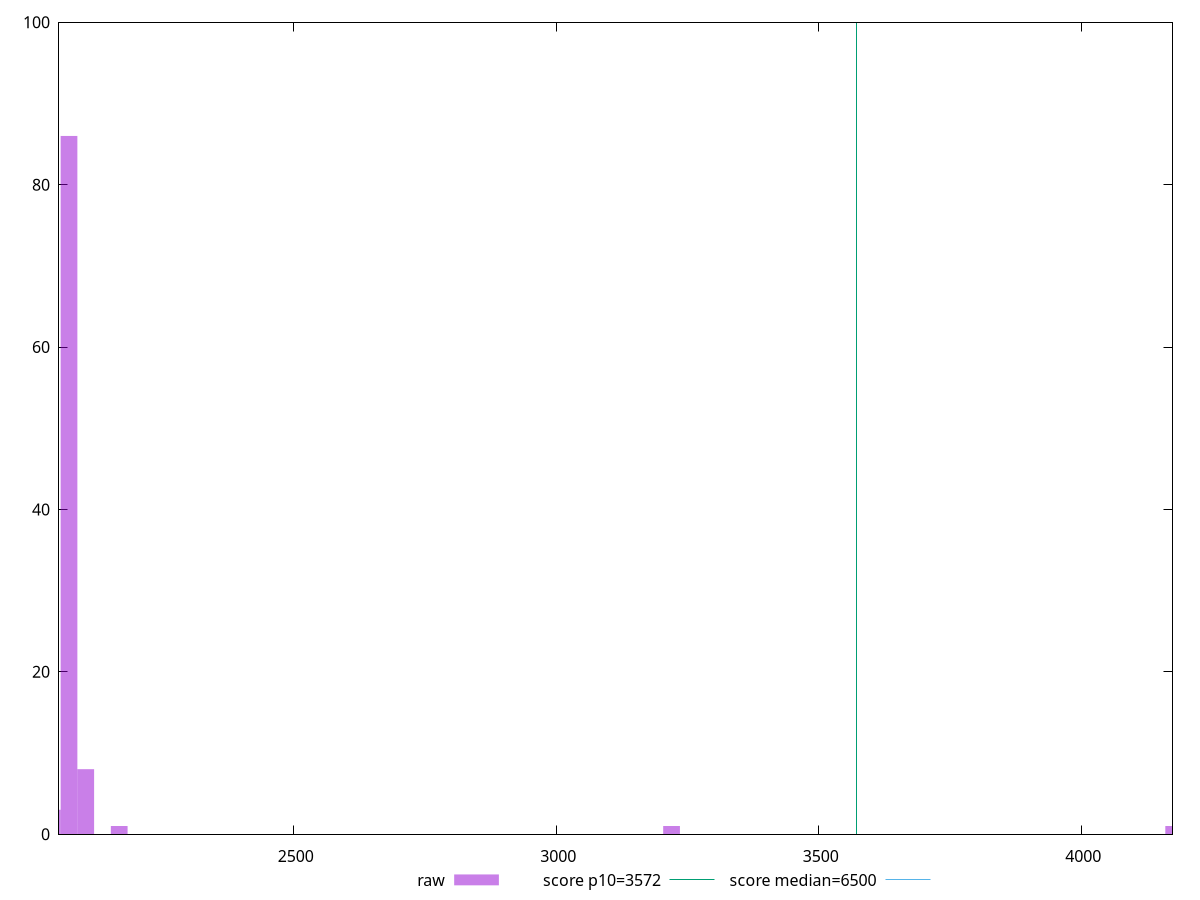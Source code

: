 reset

$raw <<EOF
3219.593945613499 1
2103.8930733711973 8
2072.0159055928457 86
4175.908978964043 1
2167.6474089279004 1
2040.1387378144943 3
EOF

set key outside below
set boxwidth 31.877167778351474
set xrange [2052.973:4173.657]
set yrange [0:100]
set trange [0:100]
set style fill transparent solid 0.5 noborder

set parametric
set terminal svg size 640, 490 enhanced background rgb 'white'
set output "report_00026_2021-02-22T21:38:55.199Z/first-cpu-idle/samples/pages+cached/raw/histogram.svg"

plot $raw title "raw" with boxes, \
     3572,t title "score p10=3572", \
     6500,t title "score median=6500"

reset
